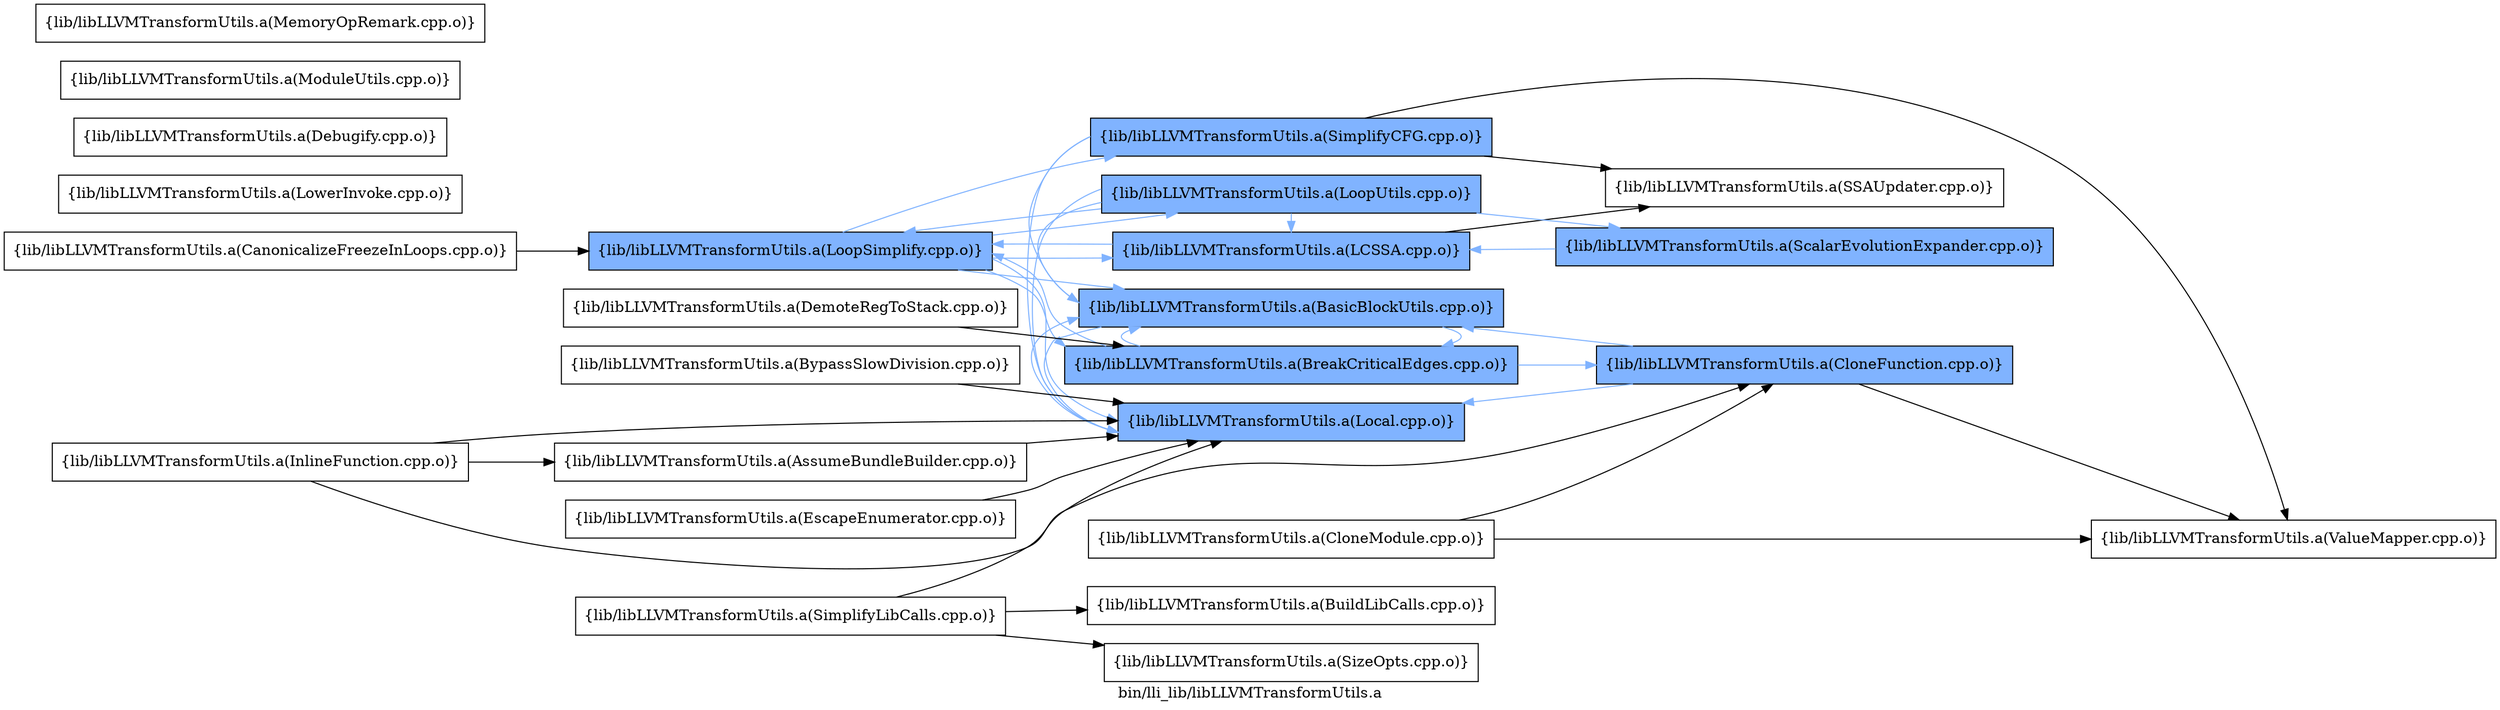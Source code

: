 digraph "bin/lli_lib/libLLVMTransformUtils.a" {
	label="bin/lli_lib/libLLVMTransformUtils.a";
	rankdir=LR;
	{ rank=same; Node0x5559b34c5c68;  }
	{ rank=same; Node0x5559b34b3748;  }
	{ rank=same; Node0x5559b34bd888; Node0x5559b34c4d68; Node0x5559b34b6df8; Node0x5559b34b6678; Node0x5559b34b2f28; Node0x5559b34d5b18;  }
	{ rank=same; Node0x5559b34c5c68;  }
	{ rank=same; Node0x5559b34b3748;  }
	{ rank=same; Node0x5559b34bd888; Node0x5559b34c4d68; Node0x5559b34b6df8; Node0x5559b34b6678; Node0x5559b34b2f28; Node0x5559b34d5b18;  }

	Node0x5559b34c5c68 [shape=record,shape=box,group=0,label="{lib/libLLVMTransformUtils.a(CanonicalizeFreezeInLoops.cpp.o)}"];
	Node0x5559b34c5c68 -> Node0x5559b34b3748;
	Node0x5559b34b2708 [shape=record,shape=box,group=0,label="{lib/libLLVMTransformUtils.a(LowerInvoke.cpp.o)}"];
	Node0x5559b34d6dd8 [shape=record,shape=box,group=0,label="{lib/libLLVMTransformUtils.a(SizeOpts.cpp.o)}"];
	Node0x5559b34bd888 [shape=record,shape=box,group=1,style=filled,fillcolor="0.600000 0.5 1",label="{lib/libLLVMTransformUtils.a(BasicBlockUtils.cpp.o)}"];
	Node0x5559b34bd888 -> Node0x5559b34c4d68[color="0.600000 0.5 1"];
	Node0x5559b34bd888 -> Node0x5559b34b6678[color="0.600000 0.5 1"];
	Node0x5559b34c4d68 [shape=record,shape=box,group=1,style=filled,fillcolor="0.600000 0.5 1",label="{lib/libLLVMTransformUtils.a(BreakCriticalEdges.cpp.o)}"];
	Node0x5559b34c4d68 -> Node0x5559b34bd888[color="0.600000 0.5 1"];
	Node0x5559b34c4d68 -> Node0x5559b34c6258[color="0.600000 0.5 1"];
	Node0x5559b34c4d68 -> Node0x5559b34b3748[color="0.600000 0.5 1"];
	Node0x5559b34c3b48 [shape=record,shape=box,group=0,label="{lib/libLLVMTransformUtils.a(BypassSlowDivision.cpp.o)}"];
	Node0x5559b34c3b48 -> Node0x5559b34b6678;
	Node0x5559b34b6678 [shape=record,shape=box,group=1,style=filled,fillcolor="0.600000 0.5 1",label="{lib/libLLVMTransformUtils.a(Local.cpp.o)}"];
	Node0x5559b34b6678 -> Node0x5559b34bd888[color="0.600000 0.5 1"];
	Node0x5559b34d71e8 [shape=record,shape=box,group=0,label="{lib/libLLVMTransformUtils.a(SimplifyLibCalls.cpp.o)}"];
	Node0x5559b34d71e8 -> Node0x5559b34b6678;
	Node0x5559b34d71e8 -> Node0x5559b34d6b08;
	Node0x5559b34d71e8 -> Node0x5559b34d6dd8;
	Node0x5559b34b8dd8 [shape=record,shape=box,group=0,label="{lib/libLLVMTransformUtils.a(Debugify.cpp.o)}"];
	Node0x5559b34d5b18 [shape=record,shape=box,group=1,style=filled,fillcolor="0.600000 0.5 1",label="{lib/libLLVMTransformUtils.a(SimplifyCFG.cpp.o)}"];
	Node0x5559b34d5b18 -> Node0x5559b34bd888[color="0.600000 0.5 1"];
	Node0x5559b34d5b18 -> Node0x5559b34b6678[color="0.600000 0.5 1"];
	Node0x5559b34d5b18 -> Node0x5559b34d62e8;
	Node0x5559b34d5b18 -> Node0x5559b34c9598;
	Node0x5559b34b6df8 [shape=record,shape=box,group=1,style=filled,fillcolor="0.600000 0.5 1",label="{lib/libLLVMTransformUtils.a(LCSSA.cpp.o)}"];
	Node0x5559b34b6df8 -> Node0x5559b34b3748[color="0.600000 0.5 1"];
	Node0x5559b34b6df8 -> Node0x5559b34d62e8;
	Node0x5559b34b3748 [shape=record,shape=box,group=1,style=filled,fillcolor="0.600000 0.5 1",label="{lib/libLLVMTransformUtils.a(LoopSimplify.cpp.o)}"];
	Node0x5559b34b3748 -> Node0x5559b34bd888[color="0.600000 0.5 1"];
	Node0x5559b34b3748 -> Node0x5559b34c4d68[color="0.600000 0.5 1"];
	Node0x5559b34b3748 -> Node0x5559b34b6df8[color="0.600000 0.5 1"];
	Node0x5559b34b3748 -> Node0x5559b34b6678[color="0.600000 0.5 1"];
	Node0x5559b34b3748 -> Node0x5559b34b2f28[color="0.600000 0.5 1"];
	Node0x5559b34b3748 -> Node0x5559b34d5b18[color="0.600000 0.5 1"];
	Node0x5559b34d60b8 [shape=record,shape=box,group=1,style=filled,fillcolor="0.600000 0.5 1",label="{lib/libLLVMTransformUtils.a(ScalarEvolutionExpander.cpp.o)}"];
	Node0x5559b34d60b8 -> Node0x5559b34b6df8[color="0.600000 0.5 1"];
	Node0x5559b34b54a8 [shape=record,shape=box,group=0,label="{lib/libLLVMTransformUtils.a(InlineFunction.cpp.o)}"];
	Node0x5559b34b54a8 -> Node0x5559b34c6258;
	Node0x5559b34b54a8 -> Node0x5559b34b4d78;
	Node0x5559b34b54a8 -> Node0x5559b34b6678;
	Node0x5559b34b8ba8 [shape=record,shape=box,group=0,label="{lib/libLLVMTransformUtils.a(DemoteRegToStack.cpp.o)}"];
	Node0x5559b34b8ba8 -> Node0x5559b34c4d68;
	Node0x5559b34b57c8 [shape=record,shape=box,group=0,label="{lib/libLLVMTransformUtils.a(EscapeEnumerator.cpp.o)}"];
	Node0x5559b34b57c8 -> Node0x5559b34b6678;
	Node0x5559b34b4828 [shape=record,shape=box,group=0,label="{lib/libLLVMTransformUtils.a(ModuleUtils.cpp.o)}"];
	Node0x5559b34b2f28 [shape=record,shape=box,group=1,style=filled,fillcolor="0.600000 0.5 1",label="{lib/libLLVMTransformUtils.a(LoopUtils.cpp.o)}"];
	Node0x5559b34b2f28 -> Node0x5559b34bd888[color="0.600000 0.5 1"];
	Node0x5559b34b2f28 -> Node0x5559b34b6df8[color="0.600000 0.5 1"];
	Node0x5559b34b2f28 -> Node0x5559b34b6678[color="0.600000 0.5 1"];
	Node0x5559b34b2f28 -> Node0x5559b34b3748[color="0.600000 0.5 1"];
	Node0x5559b34b2f28 -> Node0x5559b34d60b8[color="0.600000 0.5 1"];
	Node0x5559b34c6258 [shape=record,shape=box,group=1,style=filled,fillcolor="0.600000 0.5 1",label="{lib/libLLVMTransformUtils.a(CloneFunction.cpp.o)}"];
	Node0x5559b34c6258 -> Node0x5559b34bd888[color="0.600000 0.5 1"];
	Node0x5559b34c6258 -> Node0x5559b34b6678[color="0.600000 0.5 1"];
	Node0x5559b34c6258 -> Node0x5559b34c9598;
	Node0x5559b34d62e8 [shape=record,shape=box,group=0,label="{lib/libLLVMTransformUtils.a(SSAUpdater.cpp.o)}"];
	Node0x5559b34c9598 [shape=record,shape=box,group=0,label="{lib/libLLVMTransformUtils.a(ValueMapper.cpp.o)}"];
	Node0x5559b34c50d8 [shape=record,shape=box,group=0,label="{lib/libLLVMTransformUtils.a(CloneModule.cpp.o)}"];
	Node0x5559b34c50d8 -> Node0x5559b34c6258;
	Node0x5559b34c50d8 -> Node0x5559b34c9598;
	Node0x5559b34b4d78 [shape=record,shape=box,group=0,label="{lib/libLLVMTransformUtils.a(AssumeBundleBuilder.cpp.o)}"];
	Node0x5559b34b4d78 -> Node0x5559b34b6678;
	Node0x5559b34d6b08 [shape=record,shape=box,group=0,label="{lib/libLLVMTransformUtils.a(BuildLibCalls.cpp.o)}"];
	Node0x5559b34d65b8 [shape=record,shape=box,group=0,label="{lib/libLLVMTransformUtils.a(MemoryOpRemark.cpp.o)}"];
}
